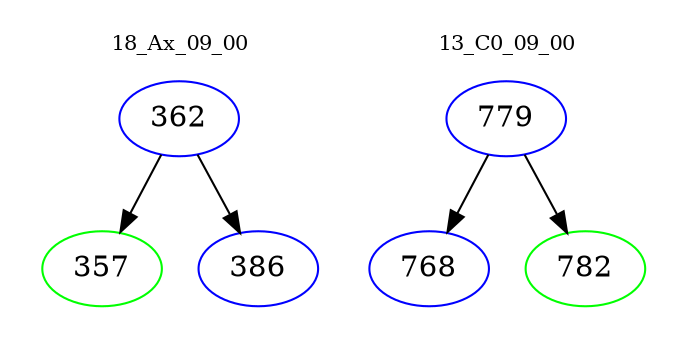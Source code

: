 digraph{
subgraph cluster_0 {
color = white
label = "18_Ax_09_00";
fontsize=10;
T0_362 [label="362", color="blue"]
T0_362 -> T0_357 [color="black"]
T0_357 [label="357", color="green"]
T0_362 -> T0_386 [color="black"]
T0_386 [label="386", color="blue"]
}
subgraph cluster_1 {
color = white
label = "13_C0_09_00";
fontsize=10;
T1_779 [label="779", color="blue"]
T1_779 -> T1_768 [color="black"]
T1_768 [label="768", color="blue"]
T1_779 -> T1_782 [color="black"]
T1_782 [label="782", color="green"]
}
}
